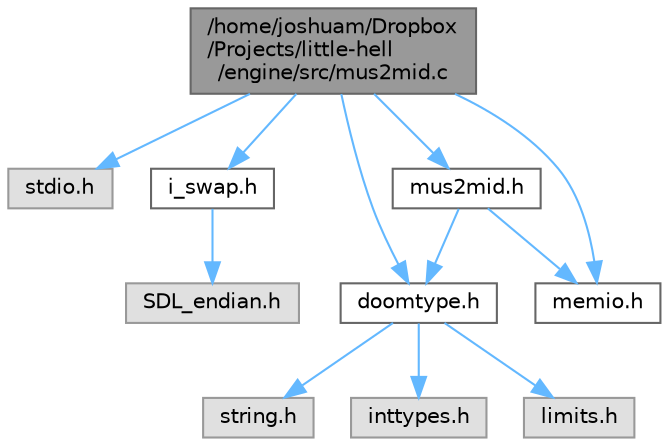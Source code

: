 digraph "/home/joshuam/Dropbox/Projects/little-hell/engine/src/mus2mid.c"
{
 // LATEX_PDF_SIZE
  bgcolor="transparent";
  edge [fontname=Helvetica,fontsize=10,labelfontname=Helvetica,labelfontsize=10];
  node [fontname=Helvetica,fontsize=10,shape=box,height=0.2,width=0.4];
  Node1 [label="/home/joshuam/Dropbox\l/Projects/little-hell\l/engine/src/mus2mid.c",height=0.2,width=0.4,color="gray40", fillcolor="grey60", style="filled", fontcolor="black",tooltip=" "];
  Node1 -> Node2 [color="steelblue1",style="solid"];
  Node2 [label="stdio.h",height=0.2,width=0.4,color="grey60", fillcolor="#E0E0E0", style="filled",tooltip=" "];
  Node1 -> Node3 [color="steelblue1",style="solid"];
  Node3 [label="doomtype.h",height=0.2,width=0.4,color="grey40", fillcolor="white", style="filled",URL="$doomtype_8h.html",tooltip=" "];
  Node3 -> Node4 [color="steelblue1",style="solid"];
  Node4 [label="string.h",height=0.2,width=0.4,color="grey60", fillcolor="#E0E0E0", style="filled",tooltip=" "];
  Node3 -> Node5 [color="steelblue1",style="solid"];
  Node5 [label="inttypes.h",height=0.2,width=0.4,color="grey60", fillcolor="#E0E0E0", style="filled",tooltip=" "];
  Node3 -> Node6 [color="steelblue1",style="solid"];
  Node6 [label="limits.h",height=0.2,width=0.4,color="grey60", fillcolor="#E0E0E0", style="filled",tooltip=" "];
  Node1 -> Node7 [color="steelblue1",style="solid"];
  Node7 [label="i_swap.h",height=0.2,width=0.4,color="grey40", fillcolor="white", style="filled",URL="$i__swap_8h.html",tooltip=" "];
  Node7 -> Node8 [color="steelblue1",style="solid"];
  Node8 [label="SDL_endian.h",height=0.2,width=0.4,color="grey60", fillcolor="#E0E0E0", style="filled",tooltip=" "];
  Node1 -> Node9 [color="steelblue1",style="solid"];
  Node9 [label="memio.h",height=0.2,width=0.4,color="grey40", fillcolor="white", style="filled",URL="$memio_8h.html",tooltip=" "];
  Node1 -> Node10 [color="steelblue1",style="solid"];
  Node10 [label="mus2mid.h",height=0.2,width=0.4,color="grey40", fillcolor="white", style="filled",URL="$mus2mid_8h.html",tooltip=" "];
  Node10 -> Node3 [color="steelblue1",style="solid"];
  Node10 -> Node9 [color="steelblue1",style="solid"];
}
